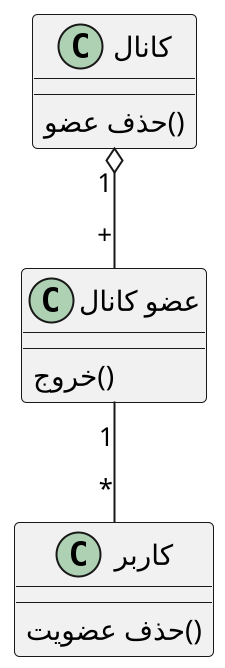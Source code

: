 @startuml leave_chanel

scale 2
skinparam DefaultFontName B Nazanin


class "کانال" as chanel {
    ()حذف عضو
}

class "عضو کانال" as member {
    ()خروج
}

class "کاربر" as user {
    ()حذف عضویت
}

chanel "    1" o-- "    +" member
member "1" -- "*" user

@enduml
